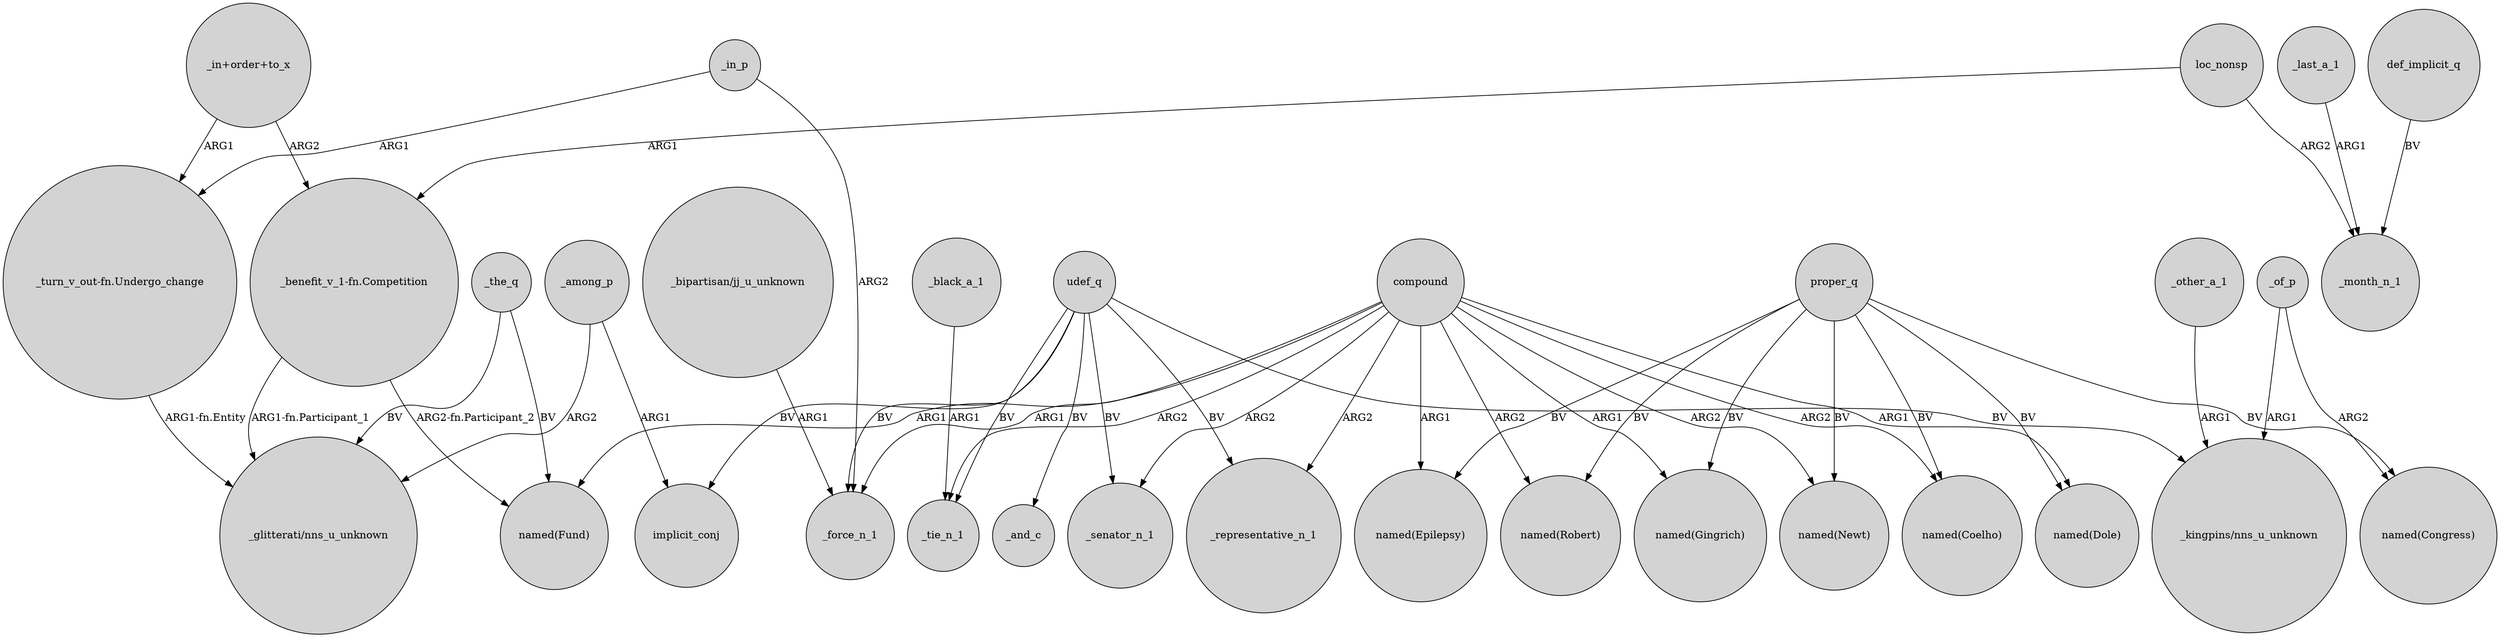 digraph {
	node [shape=circle style=filled]
	"_benefit_v_1-fn.Competition" -> "named(Fund)" [label="ARG2-fn.Participant_2"]
	"_in+order+to_x" -> "_turn_v_out-fn.Undergo_change" [label=ARG1]
	"_benefit_v_1-fn.Competition" -> "_glitterati/nns_u_unknown" [label="ARG1-fn.Participant_1"]
	proper_q -> "named(Congress)" [label=BV]
	def_implicit_q -> _month_n_1 [label=BV]
	_of_p -> "named(Congress)" [label=ARG2]
	_in_p -> _force_n_1 [label=ARG2]
	_last_a_1 -> _month_n_1 [label=ARG1]
	proper_q -> "named(Gingrich)" [label=BV]
	loc_nonsp -> "_benefit_v_1-fn.Competition" [label=ARG1]
	compound -> "named(Fund)" [label=ARG1]
	proper_q -> "named(Dole)" [label=BV]
	_the_q -> "named(Fund)" [label=BV]
	"_in+order+to_x" -> "_benefit_v_1-fn.Competition" [label=ARG2]
	udef_q -> _tie_n_1 [label=BV]
	udef_q -> _force_n_1 [label=BV]
	_black_a_1 -> _tie_n_1 [label=ARG1]
	_other_a_1 -> "_kingpins/nns_u_unknown" [label=ARG1]
	udef_q -> _and_c [label=BV]
	compound -> "named(Dole)" [label=ARG1]
	_in_p -> "_turn_v_out-fn.Undergo_change" [label=ARG1]
	udef_q -> _senator_n_1 [label=BV]
	compound -> _force_n_1 [label=ARG1]
	compound -> _senator_n_1 [label=ARG2]
	_among_p -> implicit_conj [label=ARG1]
	proper_q -> "named(Coelho)" [label=BV]
	loc_nonsp -> _month_n_1 [label=ARG2]
	compound -> _tie_n_1 [label=ARG2]
	"_bipartisan/jj_u_unknown" -> _force_n_1 [label=ARG1]
	proper_q -> "named(Epilepsy)" [label=BV]
	compound -> "named(Robert)" [label=ARG2]
	udef_q -> "_kingpins/nns_u_unknown" [label=BV]
	_among_p -> "_glitterati/nns_u_unknown" [label=ARG2]
	udef_q -> _representative_n_1 [label=BV]
	_of_p -> "_kingpins/nns_u_unknown" [label=ARG1]
	"_turn_v_out-fn.Undergo_change" -> "_glitterati/nns_u_unknown" [label="ARG1-fn.Entity"]
	proper_q -> "named(Newt)" [label=BV]
	compound -> "named(Coelho)" [label=ARG2]
	proper_q -> "named(Robert)" [label=BV]
	_the_q -> "_glitterati/nns_u_unknown" [label=BV]
	compound -> "named(Gingrich)" [label=ARG1]
	compound -> "named(Newt)" [label=ARG2]
	compound -> "named(Epilepsy)" [label=ARG1]
	udef_q -> implicit_conj [label=BV]
	compound -> _representative_n_1 [label=ARG2]
}
